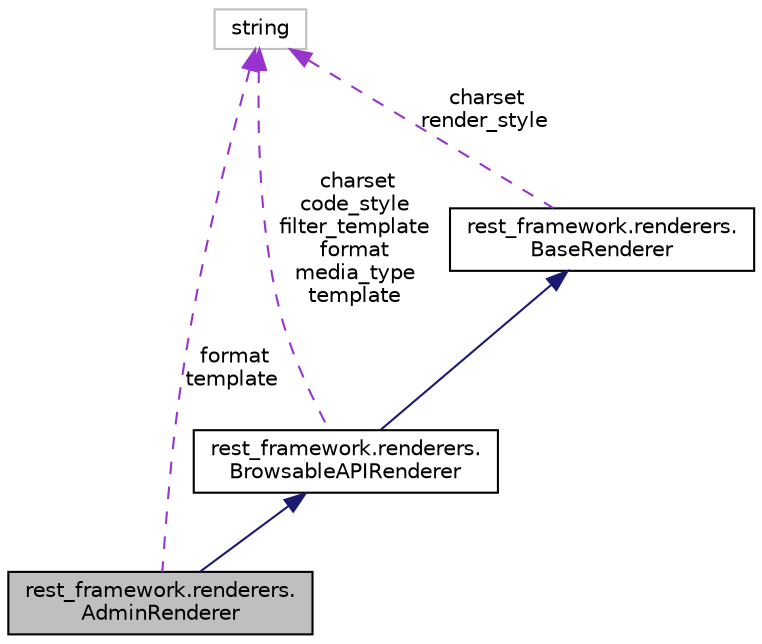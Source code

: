 digraph "rest_framework.renderers.AdminRenderer"
{
 // LATEX_PDF_SIZE
  edge [fontname="Helvetica",fontsize="10",labelfontname="Helvetica",labelfontsize="10"];
  node [fontname="Helvetica",fontsize="10",shape=record];
  Node1 [label="rest_framework.renderers.\lAdminRenderer",height=0.2,width=0.4,color="black", fillcolor="grey75", style="filled", fontcolor="black",tooltip=" "];
  Node2 -> Node1 [dir="back",color="midnightblue",fontsize="10",style="solid"];
  Node2 [label="rest_framework.renderers.\lBrowsableAPIRenderer",height=0.2,width=0.4,color="black", fillcolor="white", style="filled",URL="$classrest__framework_1_1renderers_1_1_browsable_a_p_i_renderer.html",tooltip=" "];
  Node3 -> Node2 [dir="back",color="midnightblue",fontsize="10",style="solid"];
  Node3 [label="rest_framework.renderers.\lBaseRenderer",height=0.2,width=0.4,color="black", fillcolor="white", style="filled",URL="$classrest__framework_1_1renderers_1_1_base_renderer.html",tooltip=" "];
  Node4 -> Node3 [dir="back",color="darkorchid3",fontsize="10",style="dashed",label=" charset\nrender_style" ];
  Node4 [label="string",height=0.2,width=0.4,color="grey75", fillcolor="white", style="filled",tooltip=" "];
  Node4 -> Node2 [dir="back",color="darkorchid3",fontsize="10",style="dashed",label=" charset\ncode_style\nfilter_template\nformat\nmedia_type\ntemplate" ];
  Node4 -> Node1 [dir="back",color="darkorchid3",fontsize="10",style="dashed",label=" format\ntemplate" ];
}
